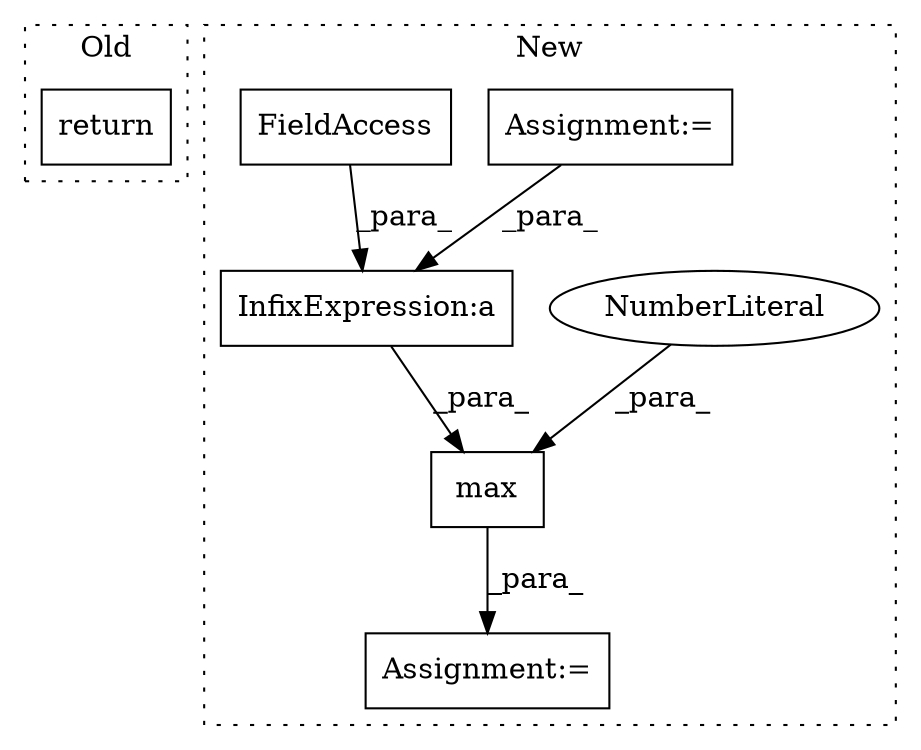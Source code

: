 digraph G {
subgraph cluster0 {
1 [label="return" a="41" s="5275" l="7" shape="box"];
label = "Old";
style="dotted";
}
subgraph cluster1 {
2 [label="max" a="32" s="5577,5589" l="4,1" shape="box"];
3 [label="Assignment:=" a="7" s="5576" l="1" shape="box"];
4 [label="NumberLiteral" a="34" s="5581" l="1" shape="ellipse"];
5 [label="InfixExpression:a" a="27" s="5473" l="3" shape="box"];
6 [label="Assignment:=" a="7" s="5295" l="11" shape="box"];
7 [label="FieldAccess" a="22" s="5446" l="27" shape="box"];
label = "New";
style="dotted";
}
2 -> 3 [label="_para_"];
4 -> 2 [label="_para_"];
5 -> 2 [label="_para_"];
6 -> 5 [label="_para_"];
7 -> 5 [label="_para_"];
}